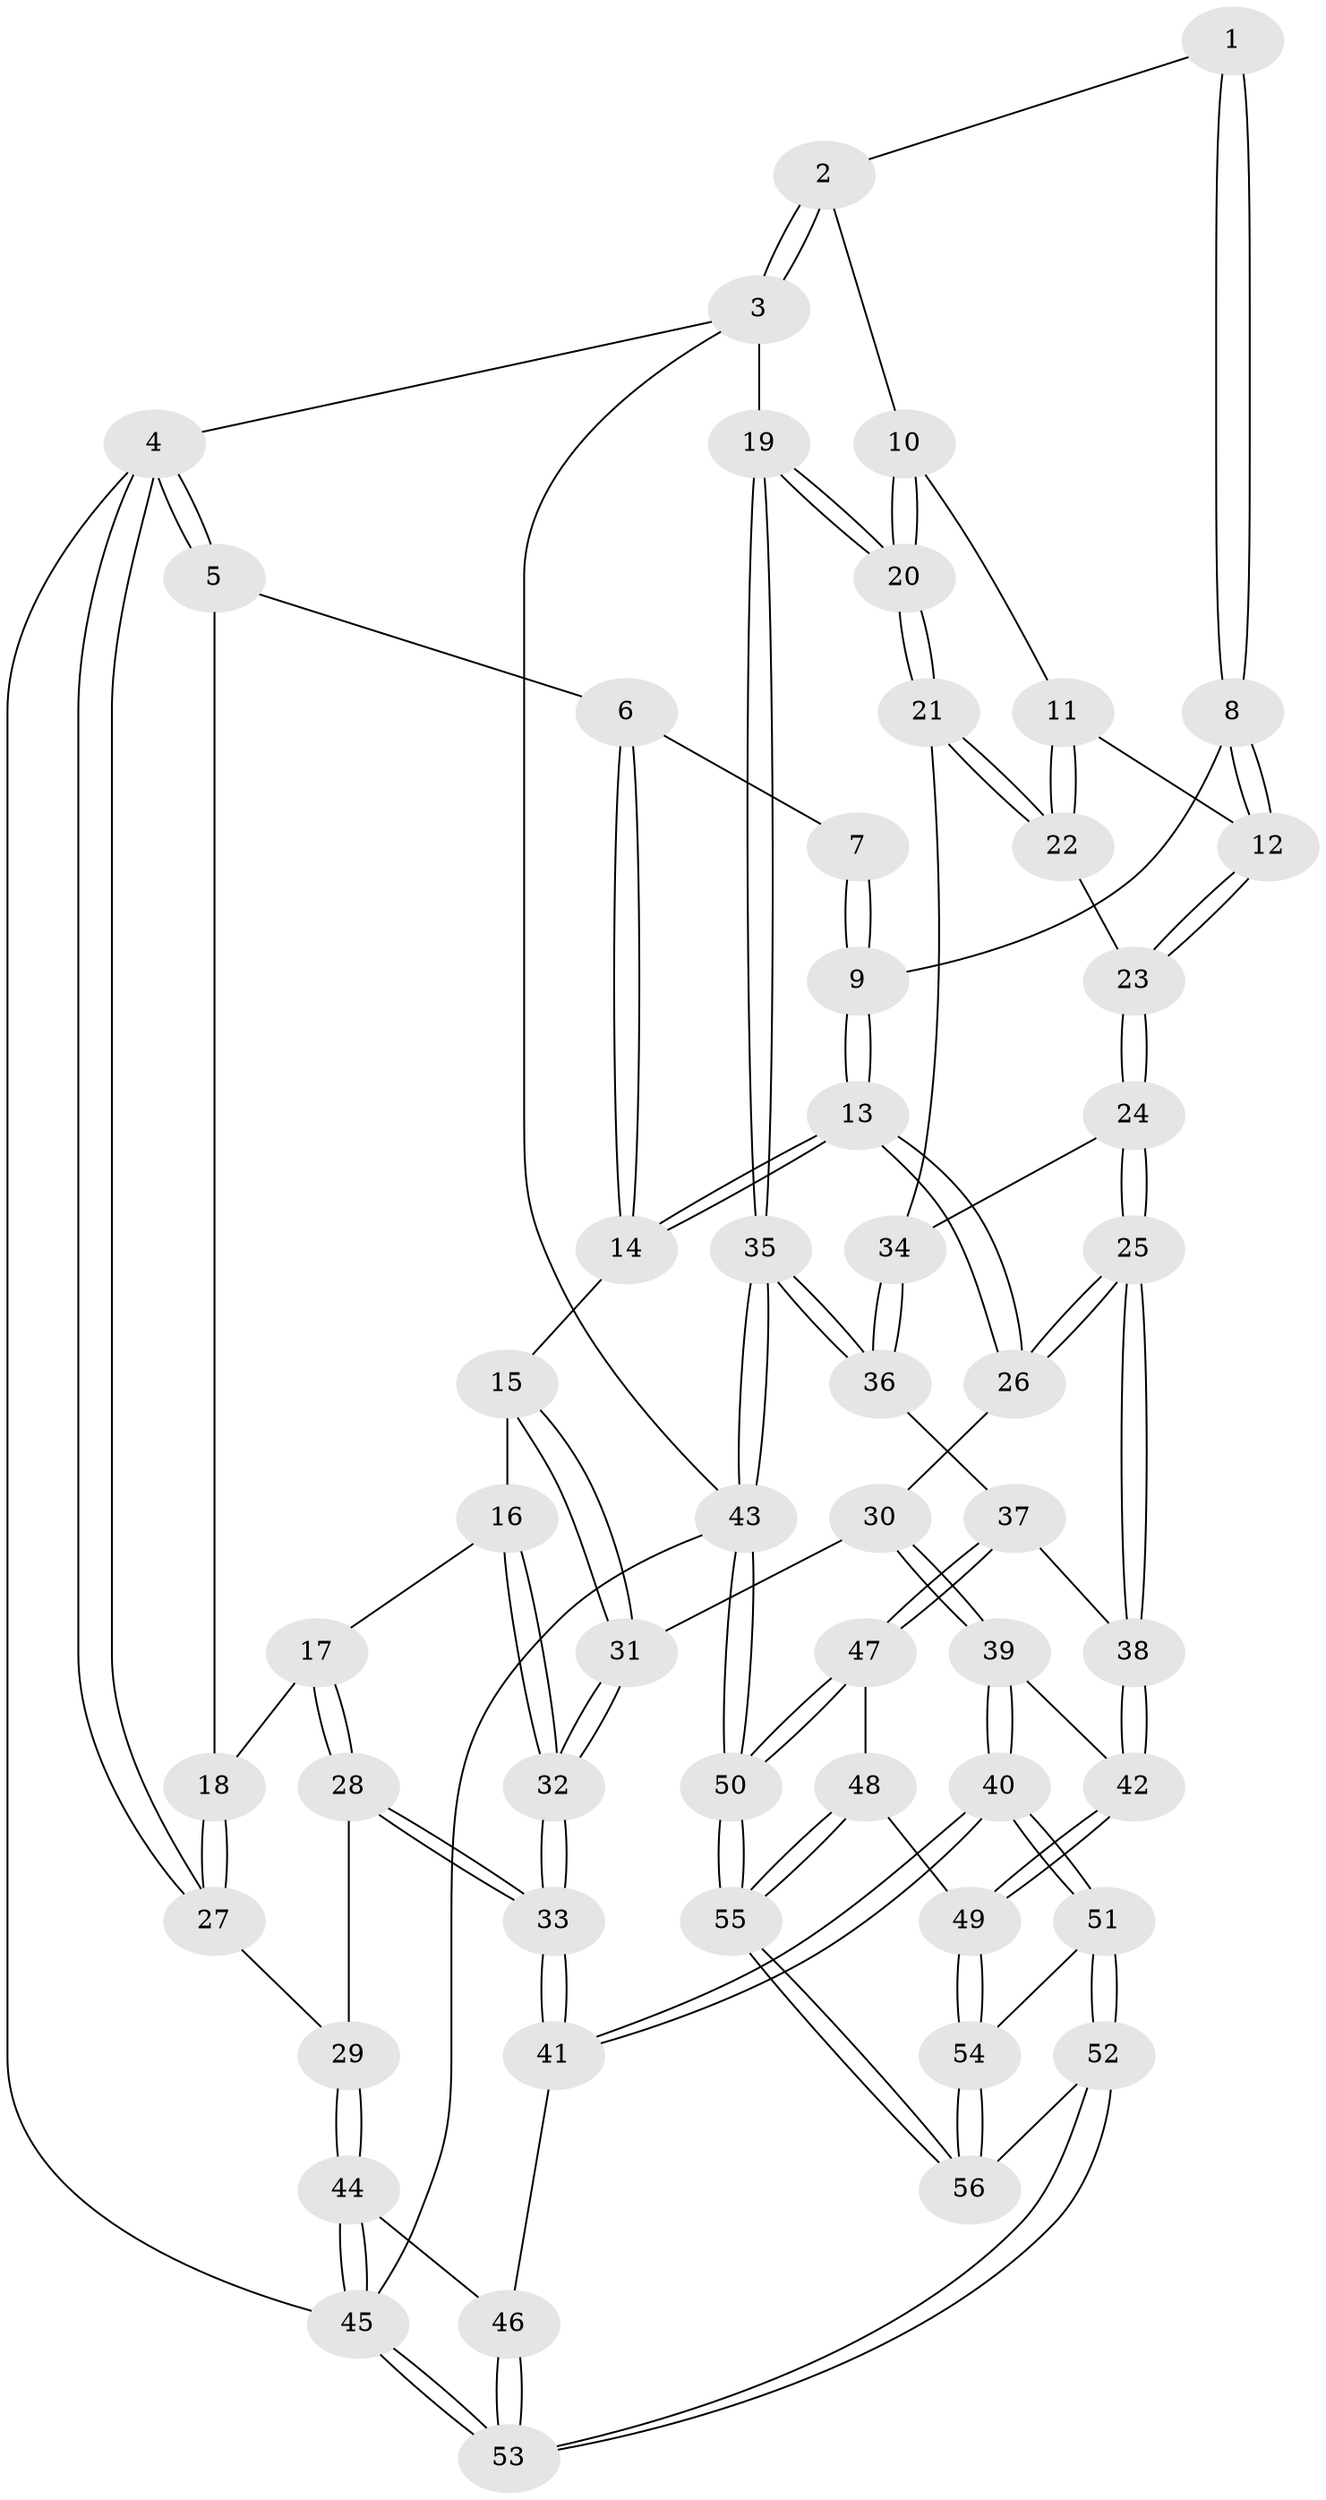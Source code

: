 // coarse degree distribution, {4: 0.42857142857142855, 3: 0.5357142857142857, 5: 0.03571428571428571}
// Generated by graph-tools (version 1.1) at 2025/38/03/04/25 23:38:32]
// undirected, 56 vertices, 137 edges
graph export_dot {
  node [color=gray90,style=filled];
  1 [pos="+0.834454194821166+0"];
  2 [pos="+0.9033455933800613+0"];
  3 [pos="+1+0"];
  4 [pos="+0+0"];
  5 [pos="+0.23191254869798594+0"];
  6 [pos="+0.4840640915191366+0"];
  7 [pos="+0.8047084936260417+0"];
  8 [pos="+0.740041231991995+0.10412130849502113"];
  9 [pos="+0.6968216534257025+0.0882011807009132"];
  10 [pos="+0.8784611913514018+0"];
  11 [pos="+0.8707363781445545+0.014932312174408536"];
  12 [pos="+0.7693787069464814+0.12353493891169429"];
  13 [pos="+0.550067414145264+0.10053368793338258"];
  14 [pos="+0.5372555263944089+0.08232126144530796"];
  15 [pos="+0.388488488202985+0.14420082778803486"];
  16 [pos="+0.27584111749338597+0.12669321645056847"];
  17 [pos="+0.2038445652840182+0.05554016646259516"];
  18 [pos="+0.20340668420623653+0.026635882229935667"];
  19 [pos="+1+0.26584383518030286"];
  20 [pos="+1+0.2299122258625441"];
  21 [pos="+0.9656448552191245+0.2049389187241438"];
  22 [pos="+0.9125034195772511+0.1728356227106329"];
  23 [pos="+0.7827774919398808+0.18153641039114743"];
  24 [pos="+0.7197021802620702+0.30608882363950213"];
  25 [pos="+0.6294447126909227+0.35141597758755155"];
  26 [pos="+0.590839690121779+0.3259996584416662"];
  27 [pos="+0+0.1166202566231492"];
  28 [pos="+0.012712387514158823+0.29908654841132837"];
  29 [pos="+0+0.3094232926693854"];
  30 [pos="+0.48636245484467355+0.34135373251298773"];
  31 [pos="+0.40718585560273696+0.3334511127852308"];
  32 [pos="+0.3106106341348836+0.3514782143617799"];
  33 [pos="+0.2233826537550441+0.4183308021568168"];
  34 [pos="+0.8076115051904645+0.31998738595741477"];
  35 [pos="+1+0.40379744419339697"];
  36 [pos="+1+0.4455373553297637"];
  37 [pos="+0.8965435500184704+0.5187476215127763"];
  38 [pos="+0.6451642359272587+0.42554240371742813"];
  39 [pos="+0.3680900888050772+0.6920012326129903"];
  40 [pos="+0.3269357189897638+0.6977284245498617"];
  41 [pos="+0.25772487577554326+0.6655807597890422"];
  42 [pos="+0.5903696278500067+0.6969847544823847"];
  43 [pos="+1+1"];
  44 [pos="+0+0.6221395697670536"];
  45 [pos="+0+1"];
  46 [pos="+0.23160527633368147+0.6749303509665304"];
  47 [pos="+0.8739526003364179+0.5849139272183477"];
  48 [pos="+0.6769939994566859+0.7506543391630943"];
  49 [pos="+0.6305710979856439+0.7332451632795559"];
  50 [pos="+1+1"];
  51 [pos="+0.3311986208613658+0.8315733482198978"];
  52 [pos="+0.03298527675225214+1"];
  53 [pos="+0+1"];
  54 [pos="+0.4874042980290822+1"];
  55 [pos="+1+1"];
  56 [pos="+0.4910919823537606+1"];
  1 -- 2;
  1 -- 8;
  1 -- 8;
  2 -- 3;
  2 -- 3;
  2 -- 10;
  3 -- 4;
  3 -- 19;
  3 -- 43;
  4 -- 5;
  4 -- 5;
  4 -- 27;
  4 -- 27;
  4 -- 45;
  5 -- 6;
  5 -- 18;
  6 -- 7;
  6 -- 14;
  6 -- 14;
  7 -- 9;
  7 -- 9;
  8 -- 9;
  8 -- 12;
  8 -- 12;
  9 -- 13;
  9 -- 13;
  10 -- 11;
  10 -- 20;
  10 -- 20;
  11 -- 12;
  11 -- 22;
  11 -- 22;
  12 -- 23;
  12 -- 23;
  13 -- 14;
  13 -- 14;
  13 -- 26;
  13 -- 26;
  14 -- 15;
  15 -- 16;
  15 -- 31;
  15 -- 31;
  16 -- 17;
  16 -- 32;
  16 -- 32;
  17 -- 18;
  17 -- 28;
  17 -- 28;
  18 -- 27;
  18 -- 27;
  19 -- 20;
  19 -- 20;
  19 -- 35;
  19 -- 35;
  20 -- 21;
  20 -- 21;
  21 -- 22;
  21 -- 22;
  21 -- 34;
  22 -- 23;
  23 -- 24;
  23 -- 24;
  24 -- 25;
  24 -- 25;
  24 -- 34;
  25 -- 26;
  25 -- 26;
  25 -- 38;
  25 -- 38;
  26 -- 30;
  27 -- 29;
  28 -- 29;
  28 -- 33;
  28 -- 33;
  29 -- 44;
  29 -- 44;
  30 -- 31;
  30 -- 39;
  30 -- 39;
  31 -- 32;
  31 -- 32;
  32 -- 33;
  32 -- 33;
  33 -- 41;
  33 -- 41;
  34 -- 36;
  34 -- 36;
  35 -- 36;
  35 -- 36;
  35 -- 43;
  35 -- 43;
  36 -- 37;
  37 -- 38;
  37 -- 47;
  37 -- 47;
  38 -- 42;
  38 -- 42;
  39 -- 40;
  39 -- 40;
  39 -- 42;
  40 -- 41;
  40 -- 41;
  40 -- 51;
  40 -- 51;
  41 -- 46;
  42 -- 49;
  42 -- 49;
  43 -- 50;
  43 -- 50;
  43 -- 45;
  44 -- 45;
  44 -- 45;
  44 -- 46;
  45 -- 53;
  45 -- 53;
  46 -- 53;
  46 -- 53;
  47 -- 48;
  47 -- 50;
  47 -- 50;
  48 -- 49;
  48 -- 55;
  48 -- 55;
  49 -- 54;
  49 -- 54;
  50 -- 55;
  50 -- 55;
  51 -- 52;
  51 -- 52;
  51 -- 54;
  52 -- 53;
  52 -- 53;
  52 -- 56;
  54 -- 56;
  54 -- 56;
  55 -- 56;
  55 -- 56;
}
